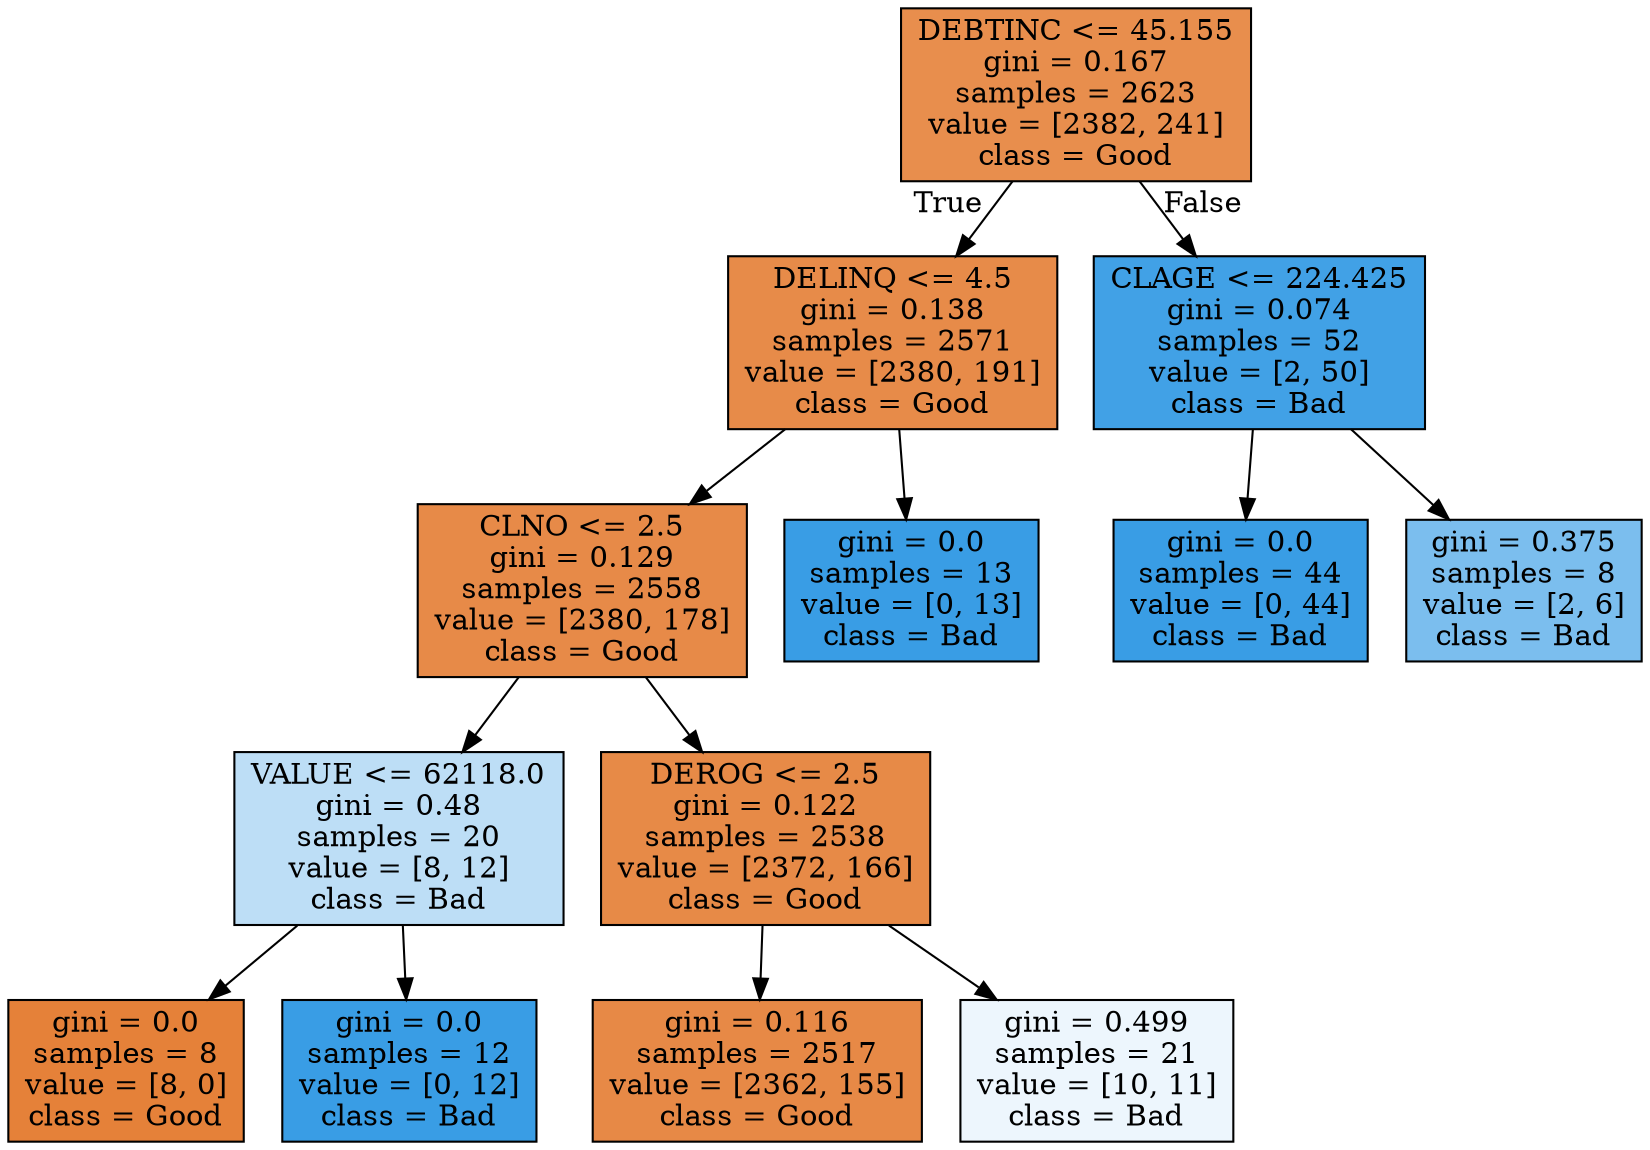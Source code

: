 digraph Tree {
node [shape=box, style="filled", color="black"] ;
0 [label="DEBTINC <= 45.155\ngini = 0.167\nsamples = 2623\nvalue = [2382, 241]\nclass = Good", fillcolor="#e88e4d"] ;
1 [label="DELINQ <= 4.5\ngini = 0.138\nsamples = 2571\nvalue = [2380, 191]\nclass = Good", fillcolor="#e78b49"] ;
0 -> 1 [labeldistance=2.5, labelangle=45, headlabel="True"] ;
2 [label="CLNO <= 2.5\ngini = 0.129\nsamples = 2558\nvalue = [2380, 178]\nclass = Good", fillcolor="#e78a48"] ;
1 -> 2 ;
3 [label="VALUE <= 62118.0\ngini = 0.48\nsamples = 20\nvalue = [8, 12]\nclass = Bad", fillcolor="#bddef6"] ;
2 -> 3 ;
4 [label="gini = 0.0\nsamples = 8\nvalue = [8, 0]\nclass = Good", fillcolor="#e58139"] ;
3 -> 4 ;
5 [label="gini = 0.0\nsamples = 12\nvalue = [0, 12]\nclass = Bad", fillcolor="#399de5"] ;
3 -> 5 ;
6 [label="DEROG <= 2.5\ngini = 0.122\nsamples = 2538\nvalue = [2372, 166]\nclass = Good", fillcolor="#e78a47"] ;
2 -> 6 ;
7 [label="gini = 0.116\nsamples = 2517\nvalue = [2362, 155]\nclass = Good", fillcolor="#e78946"] ;
6 -> 7 ;
8 [label="gini = 0.499\nsamples = 21\nvalue = [10, 11]\nclass = Bad", fillcolor="#edf6fd"] ;
6 -> 8 ;
9 [label="gini = 0.0\nsamples = 13\nvalue = [0, 13]\nclass = Bad", fillcolor="#399de5"] ;
1 -> 9 ;
10 [label="CLAGE <= 224.425\ngini = 0.074\nsamples = 52\nvalue = [2, 50]\nclass = Bad", fillcolor="#41a1e6"] ;
0 -> 10 [labeldistance=2.5, labelangle=-45, headlabel="False"] ;
11 [label="gini = 0.0\nsamples = 44\nvalue = [0, 44]\nclass = Bad", fillcolor="#399de5"] ;
10 -> 11 ;
12 [label="gini = 0.375\nsamples = 8\nvalue = [2, 6]\nclass = Bad", fillcolor="#7bbeee"] ;
10 -> 12 ;
}